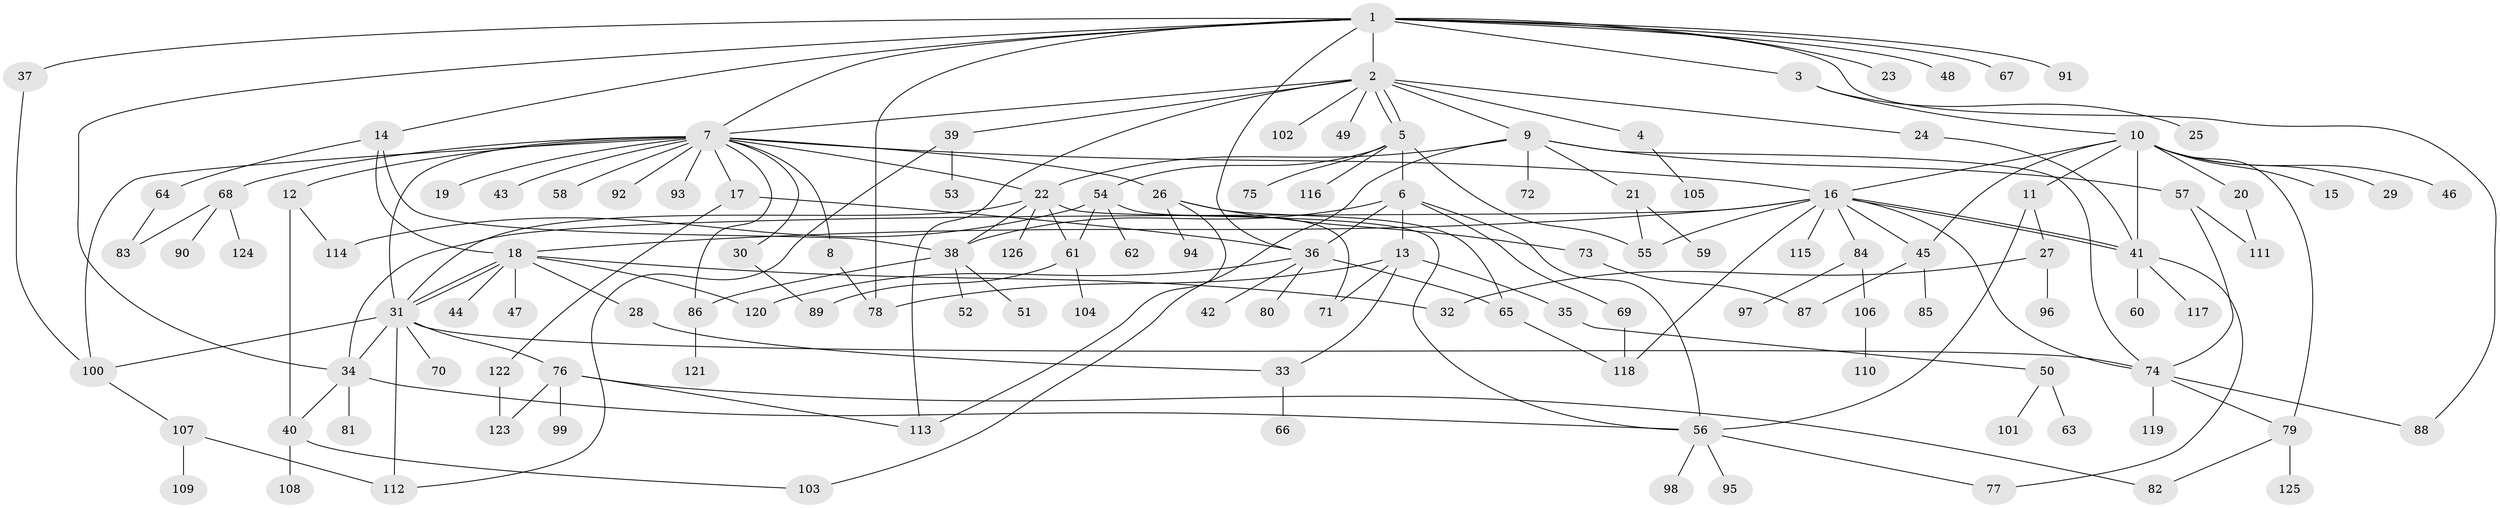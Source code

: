 // Generated by graph-tools (version 1.1) at 2025/25/03/09/25 03:25:54]
// undirected, 126 vertices, 180 edges
graph export_dot {
graph [start="1"]
  node [color=gray90,style=filled];
  1;
  2;
  3;
  4;
  5;
  6;
  7;
  8;
  9;
  10;
  11;
  12;
  13;
  14;
  15;
  16;
  17;
  18;
  19;
  20;
  21;
  22;
  23;
  24;
  25;
  26;
  27;
  28;
  29;
  30;
  31;
  32;
  33;
  34;
  35;
  36;
  37;
  38;
  39;
  40;
  41;
  42;
  43;
  44;
  45;
  46;
  47;
  48;
  49;
  50;
  51;
  52;
  53;
  54;
  55;
  56;
  57;
  58;
  59;
  60;
  61;
  62;
  63;
  64;
  65;
  66;
  67;
  68;
  69;
  70;
  71;
  72;
  73;
  74;
  75;
  76;
  77;
  78;
  79;
  80;
  81;
  82;
  83;
  84;
  85;
  86;
  87;
  88;
  89;
  90;
  91;
  92;
  93;
  94;
  95;
  96;
  97;
  98;
  99;
  100;
  101;
  102;
  103;
  104;
  105;
  106;
  107;
  108;
  109;
  110;
  111;
  112;
  113;
  114;
  115;
  116;
  117;
  118;
  119;
  120;
  121;
  122;
  123;
  124;
  125;
  126;
  1 -- 2;
  1 -- 3;
  1 -- 7;
  1 -- 14;
  1 -- 23;
  1 -- 34;
  1 -- 36;
  1 -- 37;
  1 -- 48;
  1 -- 67;
  1 -- 78;
  1 -- 88;
  1 -- 91;
  2 -- 4;
  2 -- 5;
  2 -- 5;
  2 -- 7;
  2 -- 9;
  2 -- 24;
  2 -- 39;
  2 -- 49;
  2 -- 102;
  2 -- 113;
  3 -- 10;
  3 -- 25;
  4 -- 105;
  5 -- 6;
  5 -- 54;
  5 -- 55;
  5 -- 75;
  5 -- 116;
  6 -- 13;
  6 -- 36;
  6 -- 38;
  6 -- 56;
  6 -- 69;
  7 -- 8;
  7 -- 12;
  7 -- 16;
  7 -- 17;
  7 -- 19;
  7 -- 22;
  7 -- 26;
  7 -- 30;
  7 -- 31;
  7 -- 43;
  7 -- 58;
  7 -- 68;
  7 -- 86;
  7 -- 92;
  7 -- 93;
  7 -- 100;
  8 -- 78;
  9 -- 21;
  9 -- 22;
  9 -- 57;
  9 -- 72;
  9 -- 74;
  9 -- 103;
  10 -- 11;
  10 -- 15;
  10 -- 16;
  10 -- 20;
  10 -- 29;
  10 -- 41;
  10 -- 45;
  10 -- 46;
  10 -- 79;
  11 -- 27;
  11 -- 56;
  12 -- 40;
  12 -- 114;
  13 -- 33;
  13 -- 35;
  13 -- 71;
  13 -- 78;
  14 -- 18;
  14 -- 38;
  14 -- 64;
  16 -- 18;
  16 -- 34;
  16 -- 41;
  16 -- 41;
  16 -- 45;
  16 -- 55;
  16 -- 74;
  16 -- 84;
  16 -- 115;
  16 -- 118;
  17 -- 36;
  17 -- 122;
  18 -- 28;
  18 -- 31;
  18 -- 31;
  18 -- 32;
  18 -- 44;
  18 -- 47;
  18 -- 120;
  20 -- 111;
  21 -- 55;
  21 -- 59;
  22 -- 31;
  22 -- 38;
  22 -- 56;
  22 -- 61;
  22 -- 126;
  24 -- 41;
  26 -- 65;
  26 -- 73;
  26 -- 94;
  26 -- 113;
  27 -- 32;
  27 -- 96;
  28 -- 33;
  30 -- 89;
  31 -- 34;
  31 -- 70;
  31 -- 74;
  31 -- 76;
  31 -- 100;
  31 -- 112;
  33 -- 66;
  34 -- 40;
  34 -- 56;
  34 -- 81;
  35 -- 50;
  36 -- 42;
  36 -- 65;
  36 -- 80;
  36 -- 120;
  37 -- 100;
  38 -- 51;
  38 -- 52;
  38 -- 86;
  39 -- 53;
  39 -- 112;
  40 -- 103;
  40 -- 108;
  41 -- 60;
  41 -- 77;
  41 -- 117;
  45 -- 85;
  45 -- 87;
  50 -- 63;
  50 -- 101;
  54 -- 61;
  54 -- 62;
  54 -- 71;
  54 -- 114;
  56 -- 77;
  56 -- 95;
  56 -- 98;
  57 -- 74;
  57 -- 111;
  61 -- 89;
  61 -- 104;
  64 -- 83;
  65 -- 118;
  68 -- 83;
  68 -- 90;
  68 -- 124;
  69 -- 118;
  73 -- 87;
  74 -- 79;
  74 -- 88;
  74 -- 119;
  76 -- 82;
  76 -- 99;
  76 -- 113;
  76 -- 123;
  79 -- 82;
  79 -- 125;
  84 -- 97;
  84 -- 106;
  86 -- 121;
  100 -- 107;
  106 -- 110;
  107 -- 109;
  107 -- 112;
  122 -- 123;
}

